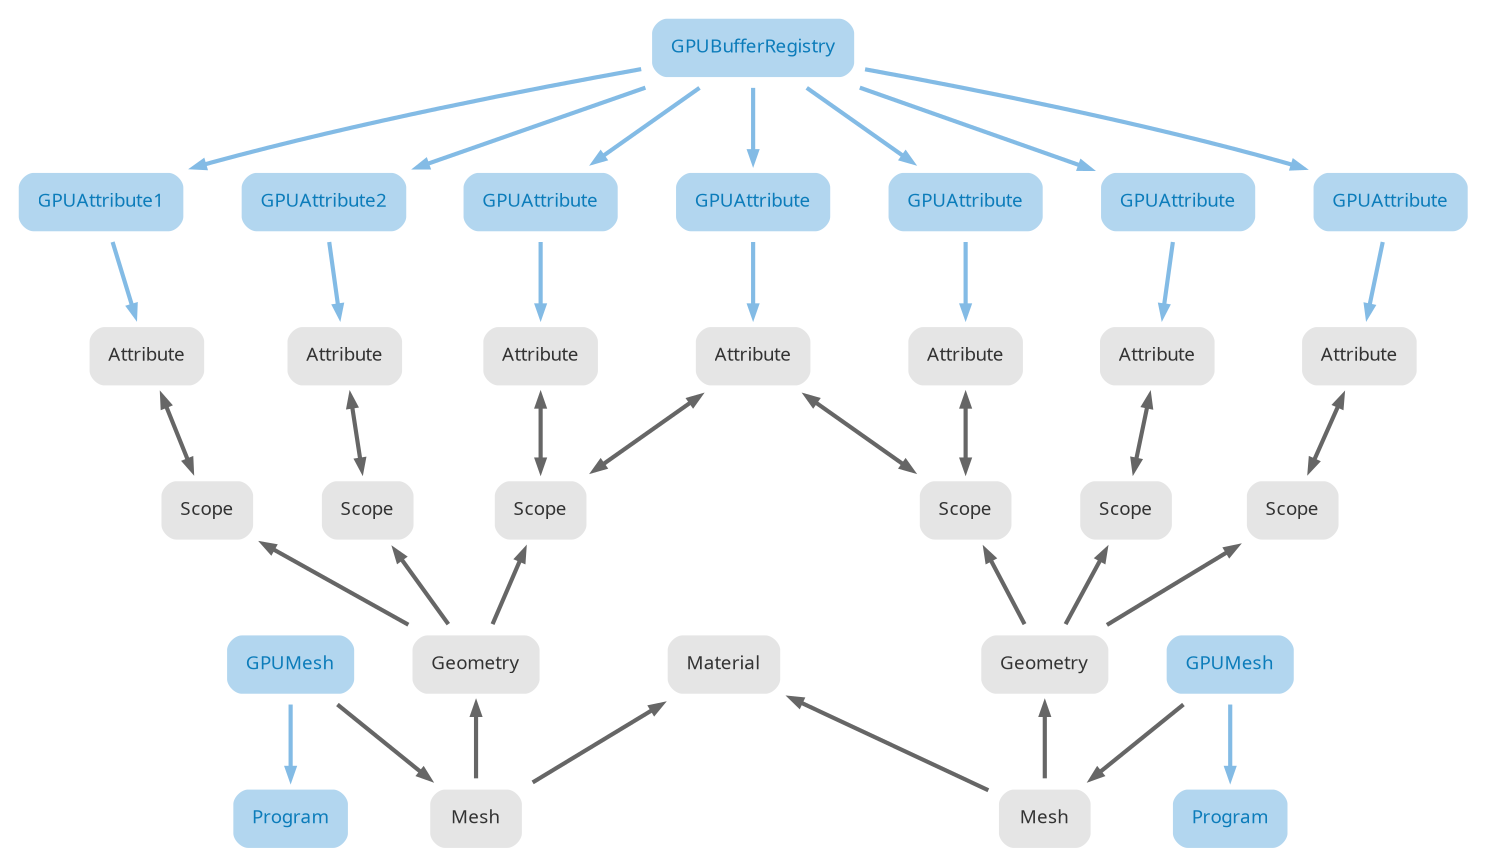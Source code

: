 digraph G {

  node  [style="rounded,filled" shape=box fillcolor="#e5e5e5" fontcolor="#333333" color=white penwidth=10 margin=0.2]
  graph [fontname="QuickSand" fontsize=9 outputorder="nodesfirst"];
  node  [fontname="QuickSand" fontsize=9 pin=true];
  edge  [fontname="QuickSand" fontsize=9 arrowsize=.5, penwidth=2, color="#666666"];
  
  
  attr1 [label="Attribute" pos="1.0,5.0!"]
  attr2 [label="Attribute" pos="2.2,5.0!"]
  attr3 [label="Attribute" pos="3.4,5.0!"]
  attr4 [label="Attribute" pos="4.6,5.0!"]
  attr5 [label="Attribute" pos="5.8,5.0!"]
  attr6 [label="Attribute" pos="7.0,5.0!"]
  attr7 [label="Attribute" pos="8.2,5.0!"]
  
  subgraph GPU {
      node [fillcolor="#b2d6ef" fontcolor="#0c7cba"]
      edge [color="#83bbe5"]
      
      bufferRegistry [label="GPUBufferRegistry" pos="4.6,7.0!"]
      gpuAttr1 [label="GPUAttribute1" pos="1.0,6.0!"]
      gpuAttr2 [label="GPUAttribute2" pos="2.2,6.0!"]
      gpuAttr3 [label="GPUAttribute"  pos="3.4,6.0!"]
      gpuAttr4 [label="GPUAttribute"  pos="4.6,6.0!"]
      gpuAttr5 [label="GPUAttribute"  pos="5.8,6.0!"]
      gpuAttr6 [label="GPUAttribute"  pos="7.0,6.0!"]
      gpuAttr7 [label="GPUAttribute"  pos="8.2,6.0!"]
      
      prog1 [label="Program", pos="3.4,2.0!"]
      prog2 [label="Program", pos="5.8,2.0!"]
      
      gpuMesh1 [label="GPUMesh", pos="2.75,1.0!"]
      gpuMesh2 [label="GPUMesh", pos="6.45,1.0!"]
      
      bufferRegistry -> gpuAttr1
      bufferRegistry -> gpuAttr2
      bufferRegistry -> gpuAttr3
      bufferRegistry -> gpuAttr4
      bufferRegistry -> gpuAttr5
      bufferRegistry -> gpuAttr6
      bufferRegistry -> gpuAttr7
      
      gpuAttr1 -> attr1
      gpuAttr2 -> attr2
      gpuAttr3 -> attr3
      gpuAttr4 -> attr4
      gpuAttr5 -> attr5
      gpuAttr6 -> attr6
      gpuAttr7 -> attr7
      
      gpuMesh1 -> prog1
      gpuMesh2 -> prog2
  }
  
  
  scope1 [label="Scope" pos="1.0,4.0!"]
  scope2 [label="Scope" pos="2.2,4.0!"]
  scope3 [label="Scope" pos="3.4,4.0!"]
  scope4 [label="Scope" pos="5.8,4.0!"]
  scope5 [label="Scope" pos="7.0,4.0!"]
  scope6 [label="Scope" pos="8.2,4.0!"]
  
  geo1 [label="Geometry" pos="2.2,3.0!"]
  geo2 [label="Geometry" pos="7.0,3.0!"]
  
  mesh1 [label="Mesh" pos="2.2,2.0!"]
  mesh2 [label="Mesh" pos="7.0,2.0!"]
  
  mat [label="Material", pos="4.6,3.0!"]

  
  gpuMesh1 -> mesh1
  gpuMesh2 -> mesh2
  

  
  attr1 -> scope1 [dir=both]
  attr2 -> scope2 [dir=both]
  attr3 -> scope3 [dir=both]
  attr4 -> scope3 [dir=both]
  attr4 -> scope4 [dir=both]
  attr5 -> scope4 [dir=both]
  attr6 -> scope5 [dir=both]
  attr7 -> scope6 [dir=both]
  
  scope1 -> geo1 [dir=back]
  scope2 -> geo1 [dir=back]
  scope3 -> geo1 [dir=back]
  
  scope4 -> geo2 [dir=back]
  scope5 -> geo2 [dir=back]
  scope6 -> geo2 [dir=back]
  
  geo1 -> mesh1 [dir=back]
  geo2 -> mesh2 [dir=back]
  
  mat -> mesh1 [dir=back]
  mat -> mesh2 [dir=back]
  
}